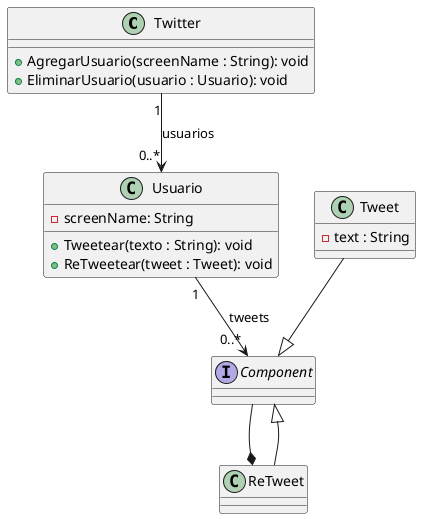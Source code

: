 @startuml

class Twitter {
    + AgregarUsuario(screenName : String): void
    + EliminarUsuario(usuario : Usuario): void
}

class Usuario {
    - screenName: String
    + Tweetear(texto : String): void
    + ReTweetear(tweet : Tweet): void
}

interface Component {
}


class Tweet {
    - text : String
}

class ReTweet {
}

Twitter "1"-->"0..*" Usuario : usuarios
Usuario "1"-->"0..*" Component : tweets
Tweet --|> Component
ReTweet --|> Component
Component --* ReTweet

@enduml